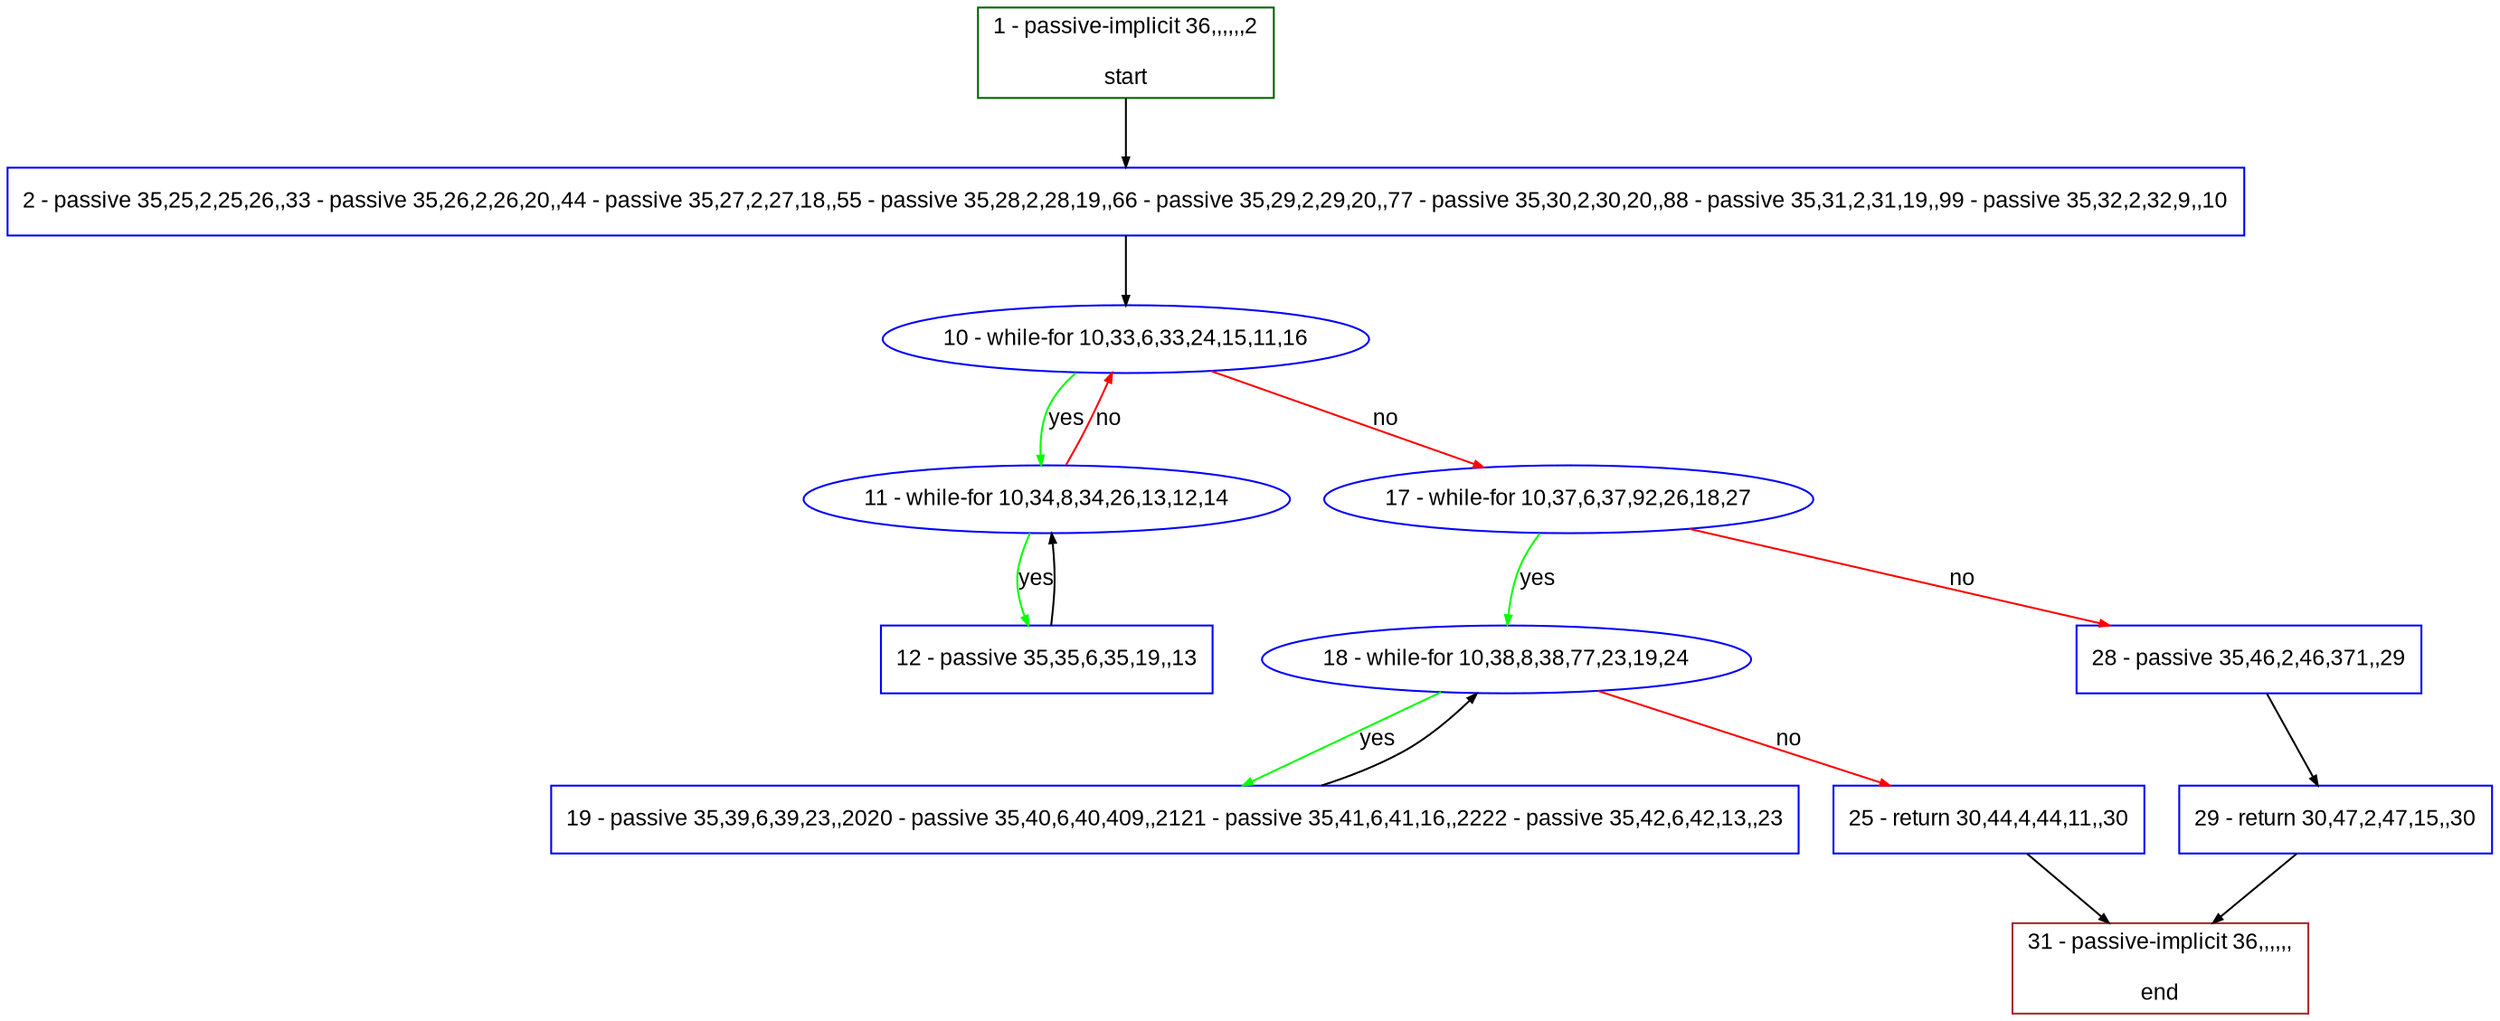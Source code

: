 digraph "" {
  graph [pack="true", label="", fontsize="12", packmode="clust", fontname="Arial", fillcolor="#FFFFCC", bgcolor="white", style="rounded,filled", compound="true"];
  node [node_initialized="no", label="", color="grey", fontsize="12", fillcolor="white", fontname="Arial", style="filled", shape="rectangle", compound="true", fixedsize="false"];
  edge [fontcolor="black", arrowhead="normal", arrowtail="none", arrowsize="0.5", ltail="", label="", color="black", fontsize="12", lhead="", fontname="Arial", dir="forward", compound="true"];
  __N1 [label="2 - passive 35,25,2,25,26,,33 - passive 35,26,2,26,20,,44 - passive 35,27,2,27,18,,55 - passive 35,28,2,28,19,,66 - passive 35,29,2,29,20,,77 - passive 35,30,2,30,20,,88 - passive 35,31,2,31,19,,99 - passive 35,32,2,32,9,,10", color="#0000ff", fillcolor="#ffffff", style="filled", shape="box"];
  __N2 [label="1 - passive-implicit 36,,,,,,2\n\nstart", color="#006400", fillcolor="#ffffff", style="filled", shape="box"];
  __N3 [label="10 - while-for 10,33,6,33,24,15,11,16", color="#0000ff", fillcolor="#ffffff", style="filled", shape="oval"];
  __N4 [label="11 - while-for 10,34,8,34,26,13,12,14", color="#0000ff", fillcolor="#ffffff", style="filled", shape="oval"];
  __N5 [label="17 - while-for 10,37,6,37,92,26,18,27", color="#0000ff", fillcolor="#ffffff", style="filled", shape="oval"];
  __N6 [label="12 - passive 35,35,6,35,19,,13", color="#0000ff", fillcolor="#ffffff", style="filled", shape="box"];
  __N7 [label="18 - while-for 10,38,8,38,77,23,19,24", color="#0000ff", fillcolor="#ffffff", style="filled", shape="oval"];
  __N8 [label="28 - passive 35,46,2,46,371,,29", color="#0000ff", fillcolor="#ffffff", style="filled", shape="box"];
  __N9 [label="19 - passive 35,39,6,39,23,,2020 - passive 35,40,6,40,409,,2121 - passive 35,41,6,41,16,,2222 - passive 35,42,6,42,13,,23", color="#0000ff", fillcolor="#ffffff", style="filled", shape="box"];
  __N10 [label="25 - return 30,44,4,44,11,,30", color="#0000ff", fillcolor="#ffffff", style="filled", shape="box"];
  __N11 [label="31 - passive-implicit 36,,,,,,\n\nend", color="#a52a2a", fillcolor="#ffffff", style="filled", shape="box"];
  __N12 [label="29 - return 30,47,2,47,15,,30", color="#0000ff", fillcolor="#ffffff", style="filled", shape="box"];
  __N2 -> __N1 [arrowhead="normal", arrowtail="none", color="#000000", label="", dir="forward"];
  __N1 -> __N3 [arrowhead="normal", arrowtail="none", color="#000000", label="", dir="forward"];
  __N3 -> __N4 [arrowhead="normal", arrowtail="none", color="#00ff00", label="yes", dir="forward"];
  __N4 -> __N3 [arrowhead="normal", arrowtail="none", color="#ff0000", label="no", dir="forward"];
  __N3 -> __N5 [arrowhead="normal", arrowtail="none", color="#ff0000", label="no", dir="forward"];
  __N4 -> __N6 [arrowhead="normal", arrowtail="none", color="#00ff00", label="yes", dir="forward"];
  __N6 -> __N4 [arrowhead="normal", arrowtail="none", color="#000000", label="", dir="forward"];
  __N5 -> __N7 [arrowhead="normal", arrowtail="none", color="#00ff00", label="yes", dir="forward"];
  __N5 -> __N8 [arrowhead="normal", arrowtail="none", color="#ff0000", label="no", dir="forward"];
  __N7 -> __N9 [arrowhead="normal", arrowtail="none", color="#00ff00", label="yes", dir="forward"];
  __N9 -> __N7 [arrowhead="normal", arrowtail="none", color="#000000", label="", dir="forward"];
  __N7 -> __N10 [arrowhead="normal", arrowtail="none", color="#ff0000", label="no", dir="forward"];
  __N10 -> __N11 [arrowhead="normal", arrowtail="none", color="#000000", label="", dir="forward"];
  __N8 -> __N12 [arrowhead="normal", arrowtail="none", color="#000000", label="", dir="forward"];
  __N12 -> __N11 [arrowhead="normal", arrowtail="none", color="#000000", label="", dir="forward"];
}

